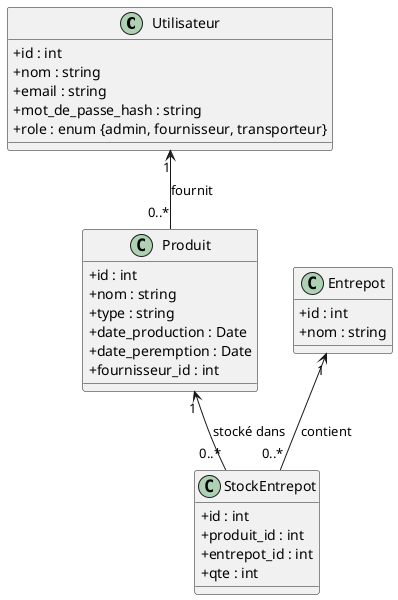 @startuml

' Configuration générale
skinparam classAttributeIconSize 0

' Définition de la classe Utilisateur
class Utilisateur {
    +id : int
    +nom : string
    +email : string
    +mot_de_passe_hash : string
    +role : enum {admin, fournisseur, transporteur}
}

' Définition de la classe Produit
class Produit {
    +id : int
    +nom : string
    +type : string
    +date_production : Date
    +date_peremption : Date
    +fournisseur_id : int
}

' Définition de la classe Entrepot
class Entrepot {
    +id : int
    +nom : string
}

' Définition de la classe StockEntrepot
class StockEntrepot {
    +id : int
    +produit_id : int
    +entrepot_id : int
    +qte : int
}

' Relations
Utilisateur "1" <-- "0..*" Produit : fournit
Produit "1" <-- "0..*" StockEntrepot : stocké dans
Entrepot "1" <-- "0..*" StockEntrepot : contient

@enduml
